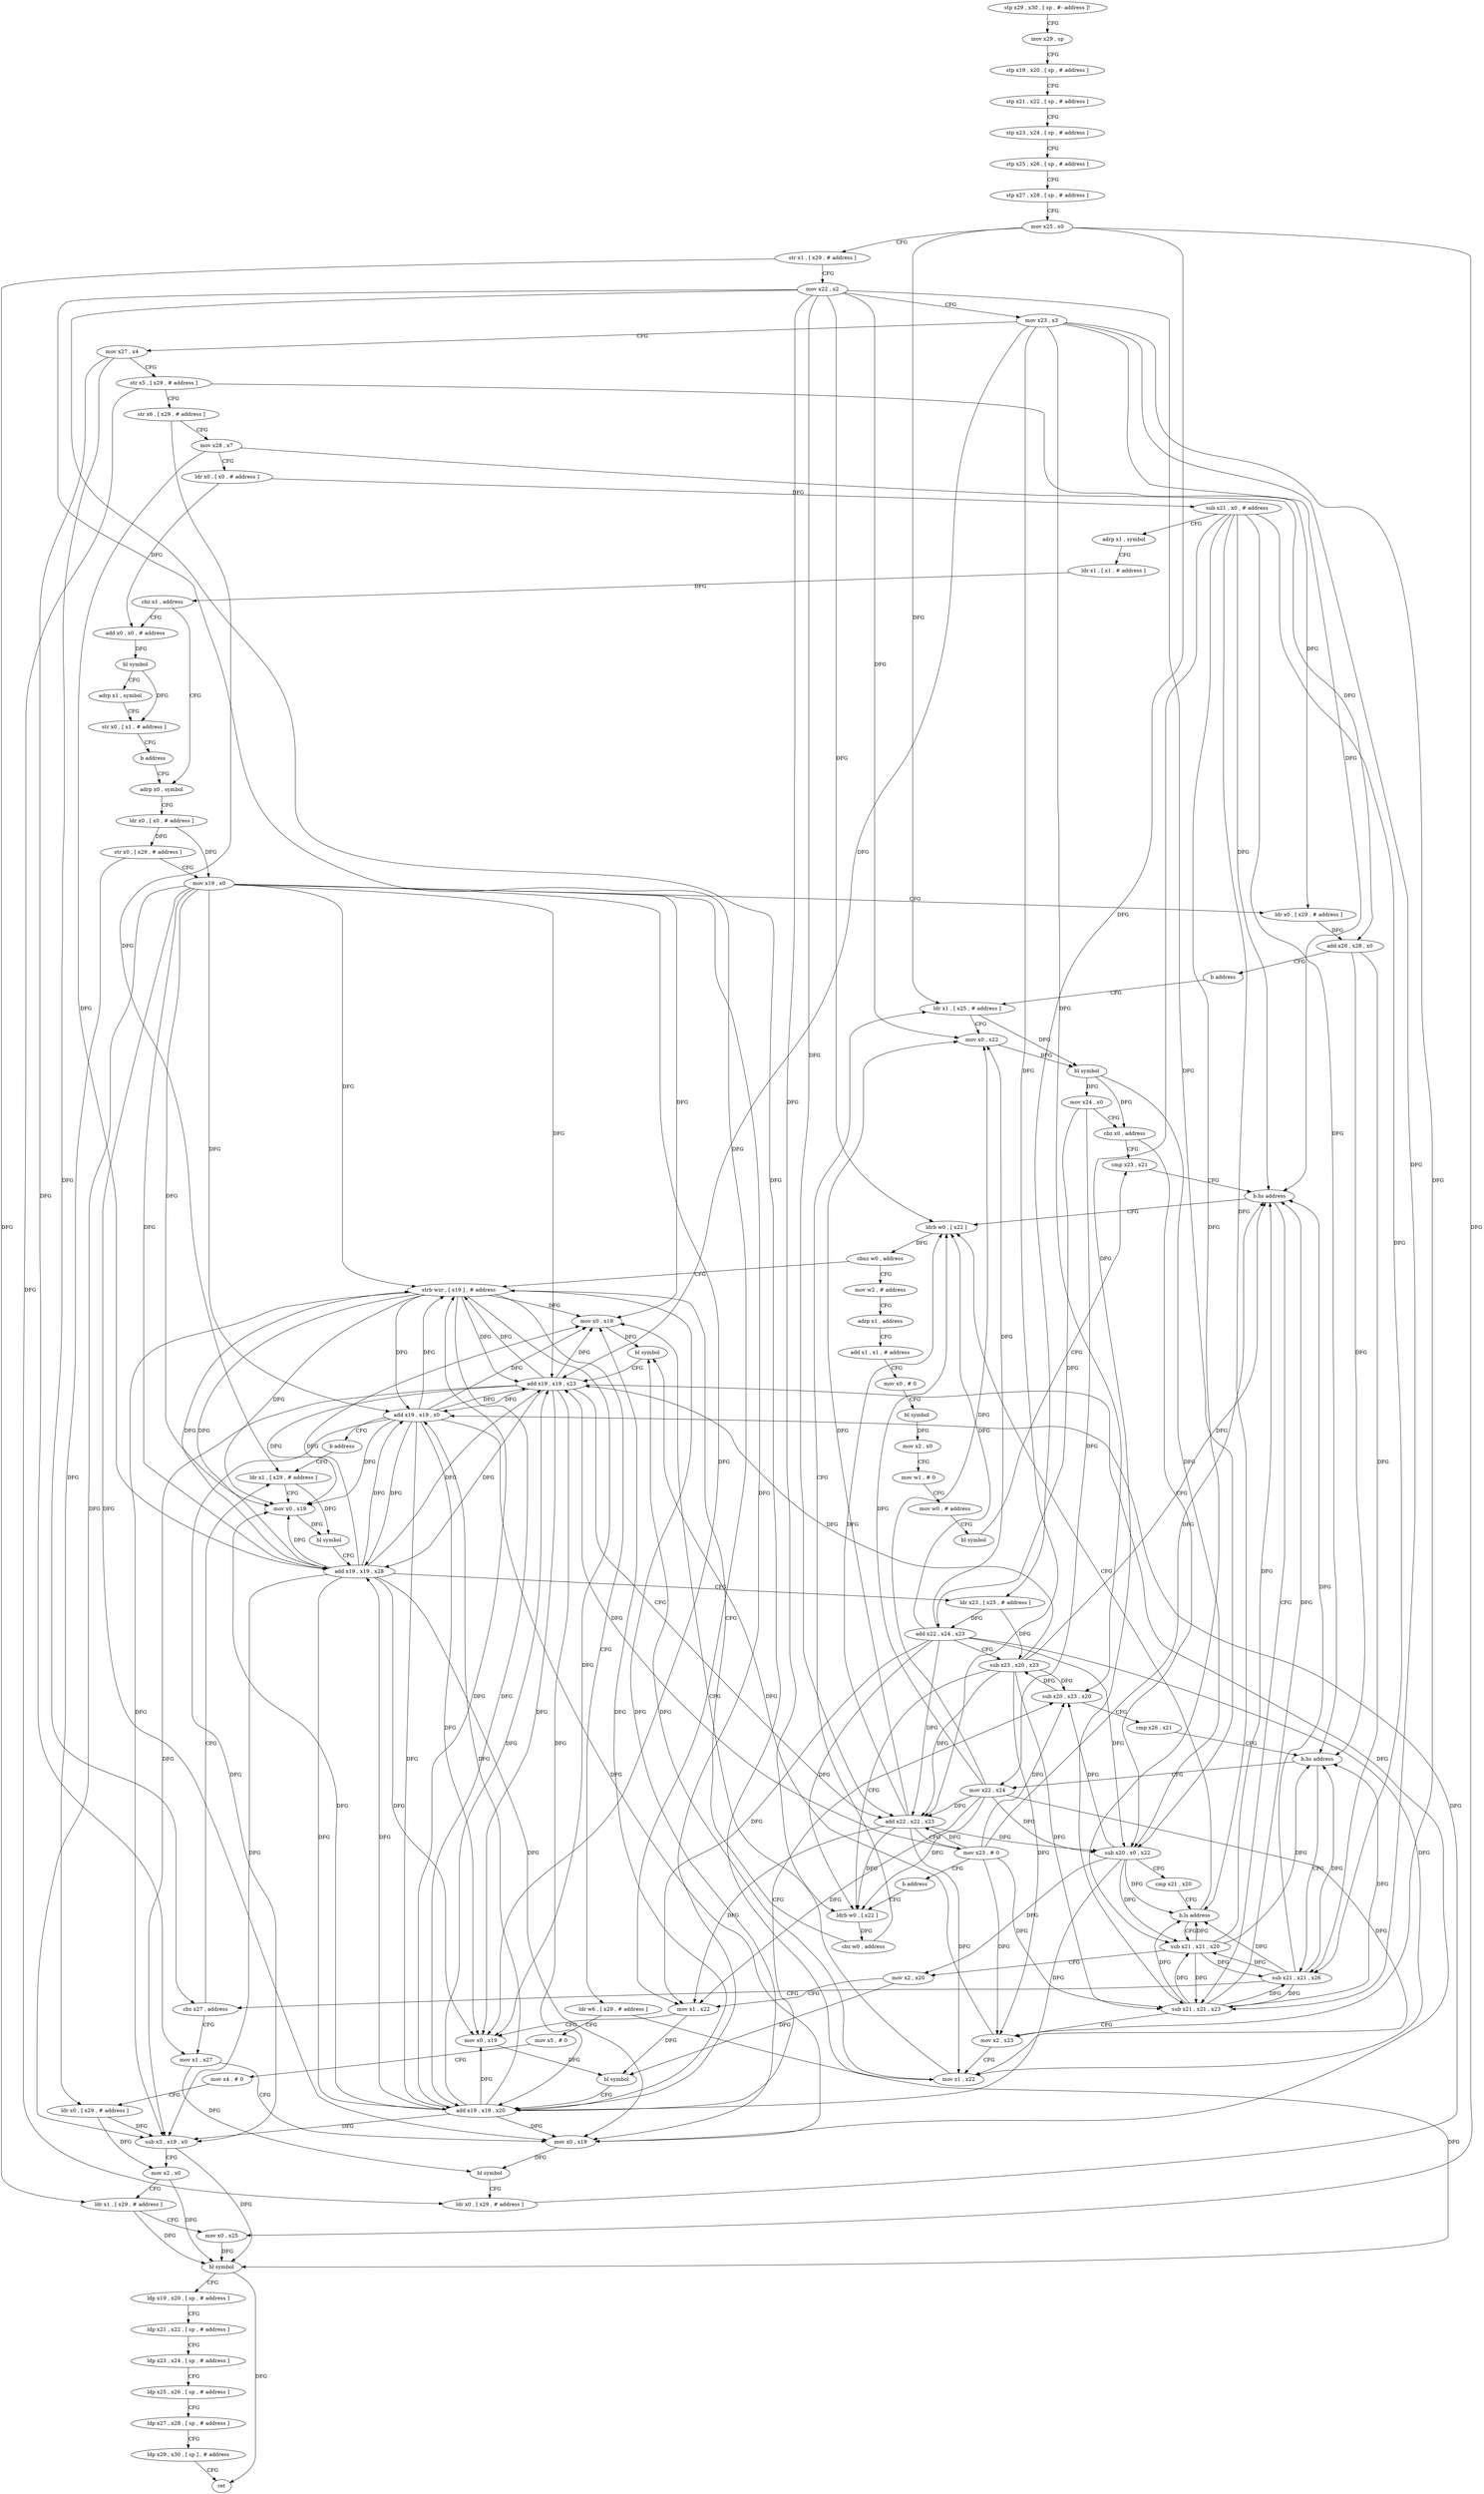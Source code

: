 digraph "func" {
"4213476" [label = "stp x29 , x30 , [ sp , #- address ]!" ]
"4213480" [label = "mov x29 , sp" ]
"4213484" [label = "stp x19 , x20 , [ sp , # address ]" ]
"4213488" [label = "stp x21 , x22 , [ sp , # address ]" ]
"4213492" [label = "stp x23 , x24 , [ sp , # address ]" ]
"4213496" [label = "stp x25 , x26 , [ sp , # address ]" ]
"4213500" [label = "stp x27 , x28 , [ sp , # address ]" ]
"4213504" [label = "mov x25 , x0" ]
"4213508" [label = "str x1 , [ x29 , # address ]" ]
"4213512" [label = "mov x22 , x2" ]
"4213516" [label = "mov x23 , x3" ]
"4213520" [label = "mov x27 , x4" ]
"4213524" [label = "str x5 , [ x29 , # address ]" ]
"4213528" [label = "str x6 , [ x29 , # address ]" ]
"4213532" [label = "mov x28 , x7" ]
"4213536" [label = "ldr x0 , [ x0 , # address ]" ]
"4213540" [label = "sub x21 , x0 , # address" ]
"4213544" [label = "adrp x1 , symbol" ]
"4213548" [label = "ldr x1 , [ x1 , # address ]" ]
"4213552" [label = "cbz x1 , address" ]
"4213584" [label = "add x0 , x0 , # address" ]
"4213556" [label = "adrp x0 , symbol" ]
"4213588" [label = "bl symbol" ]
"4213592" [label = "adrp x1 , symbol" ]
"4213596" [label = "str x0 , [ x1 , # address ]" ]
"4213600" [label = "b address" ]
"4213560" [label = "ldr x0 , [ x0 , # address ]" ]
"4213564" [label = "str x0 , [ x29 , # address ]" ]
"4213568" [label = "mov x19 , x0" ]
"4213572" [label = "ldr x0 , [ x29 , # address ]" ]
"4213576" [label = "add x26 , x28 , x0" ]
"4213580" [label = "b address" ]
"4213640" [label = "ldr x1 , [ x25 , # address ]" ]
"4213644" [label = "mov x0 , x22" ]
"4213648" [label = "bl symbol" ]
"4213652" [label = "mov x24 , x0" ]
"4213656" [label = "cbz x0 , address" ]
"4213856" [label = "cmp x23 , x21" ]
"4213660" [label = "sub x20 , x0 , x22" ]
"4213860" [label = "b.hs address" ]
"4213744" [label = "ldrb w0 , [ x22 ]" ]
"4213864" [label = "sub x21 , x21 , x23" ]
"4213664" [label = "cmp x21 , x20" ]
"4213668" [label = "b.ls address" ]
"4213672" [label = "sub x21 , x21 , x20" ]
"4213748" [label = "cbnz w0 , address" ]
"4213820" [label = "mov w2 , # address" ]
"4213752" [label = "strb wzr , [ x19 ] , # address" ]
"4213868" [label = "mov x2 , x23" ]
"4213872" [label = "mov x1 , x22" ]
"4213876" [label = "mov x0 , x19" ]
"4213880" [label = "bl symbol" ]
"4213884" [label = "add x19 , x19 , x23" ]
"4213888" [label = "add x22 , x22 , x23" ]
"4213892" [label = "mov x23 , # 0" ]
"4213896" [label = "b address" ]
"4213632" [label = "ldrb w0 , [ x22 ]" ]
"4213676" [label = "mov x2 , x20" ]
"4213680" [label = "mov x1 , x22" ]
"4213684" [label = "mov x0 , x19" ]
"4213688" [label = "bl symbol" ]
"4213692" [label = "add x19 , x19 , x20" ]
"4213696" [label = "sub x20 , x23 , x20" ]
"4213700" [label = "cmp x26 , x21" ]
"4213704" [label = "b.hs address" ]
"4213740" [label = "mov x22 , x24" ]
"4213708" [label = "sub x21 , x21 , x26" ]
"4213824" [label = "adrp x1 , address" ]
"4213828" [label = "add x1 , x1 , # address" ]
"4213832" [label = "mov x0 , # 0" ]
"4213836" [label = "bl symbol" ]
"4213840" [label = "mov x2 , x0" ]
"4213844" [label = "mov w1 , # 0" ]
"4213848" [label = "mov w0 , # address" ]
"4213852" [label = "bl symbol" ]
"4213756" [label = "ldr w6 , [ x29 , # address ]" ]
"4213760" [label = "mov x5 , # 0" ]
"4213764" [label = "mov x4 , # 0" ]
"4213768" [label = "ldr x0 , [ x29 , # address ]" ]
"4213772" [label = "sub x3 , x19 , x0" ]
"4213776" [label = "mov x2 , x0" ]
"4213780" [label = "ldr x1 , [ x29 , # address ]" ]
"4213784" [label = "mov x0 , x25" ]
"4213788" [label = "bl symbol" ]
"4213792" [label = "ldp x19 , x20 , [ sp , # address ]" ]
"4213796" [label = "ldp x21 , x22 , [ sp , # address ]" ]
"4213800" [label = "ldp x23 , x24 , [ sp , # address ]" ]
"4213804" [label = "ldp x25 , x26 , [ sp , # address ]" ]
"4213808" [label = "ldp x27 , x28 , [ sp , # address ]" ]
"4213812" [label = "ldp x29 , x30 , [ sp ] , # address" ]
"4213816" [label = "ret" ]
"4213636" [label = "cbz w0 , address" ]
"4213712" [label = "cbz x27 , address" ]
"4213604" [label = "ldr x1 , [ x29 , # address ]" ]
"4213716" [label = "mov x1 , x27" ]
"4213608" [label = "mov x0 , x19" ]
"4213612" [label = "bl symbol" ]
"4213616" [label = "add x19 , x19 , x28" ]
"4213620" [label = "ldr x23 , [ x25 , # address ]" ]
"4213624" [label = "add x22 , x24 , x23" ]
"4213628" [label = "sub x23 , x20 , x23" ]
"4213720" [label = "mov x0 , x19" ]
"4213724" [label = "bl symbol" ]
"4213728" [label = "ldr x0 , [ x29 , # address ]" ]
"4213732" [label = "add x19 , x19 , x0" ]
"4213736" [label = "b address" ]
"4213476" -> "4213480" [ label = "CFG" ]
"4213480" -> "4213484" [ label = "CFG" ]
"4213484" -> "4213488" [ label = "CFG" ]
"4213488" -> "4213492" [ label = "CFG" ]
"4213492" -> "4213496" [ label = "CFG" ]
"4213496" -> "4213500" [ label = "CFG" ]
"4213500" -> "4213504" [ label = "CFG" ]
"4213504" -> "4213508" [ label = "CFG" ]
"4213504" -> "4213640" [ label = "DFG" ]
"4213504" -> "4213784" [ label = "DFG" ]
"4213504" -> "4213620" [ label = "DFG" ]
"4213508" -> "4213512" [ label = "CFG" ]
"4213508" -> "4213780" [ label = "DFG" ]
"4213512" -> "4213516" [ label = "CFG" ]
"4213512" -> "4213644" [ label = "DFG" ]
"4213512" -> "4213660" [ label = "DFG" ]
"4213512" -> "4213744" [ label = "DFG" ]
"4213512" -> "4213872" [ label = "DFG" ]
"4213512" -> "4213888" [ label = "DFG" ]
"4213512" -> "4213680" [ label = "DFG" ]
"4213512" -> "4213632" [ label = "DFG" ]
"4213516" -> "4213520" [ label = "CFG" ]
"4213516" -> "4213860" [ label = "DFG" ]
"4213516" -> "4213864" [ label = "DFG" ]
"4213516" -> "4213868" [ label = "DFG" ]
"4213516" -> "4213884" [ label = "DFG" ]
"4213516" -> "4213888" [ label = "DFG" ]
"4213516" -> "4213696" [ label = "DFG" ]
"4213520" -> "4213524" [ label = "CFG" ]
"4213520" -> "4213712" [ label = "DFG" ]
"4213520" -> "4213716" [ label = "DFG" ]
"4213524" -> "4213528" [ label = "CFG" ]
"4213524" -> "4213572" [ label = "DFG" ]
"4213524" -> "4213728" [ label = "DFG" ]
"4213528" -> "4213532" [ label = "CFG" ]
"4213528" -> "4213604" [ label = "DFG" ]
"4213532" -> "4213536" [ label = "CFG" ]
"4213532" -> "4213576" [ label = "DFG" ]
"4213532" -> "4213616" [ label = "DFG" ]
"4213536" -> "4213540" [ label = "DFG" ]
"4213536" -> "4213584" [ label = "DFG" ]
"4213540" -> "4213544" [ label = "CFG" ]
"4213540" -> "4213860" [ label = "DFG" ]
"4213540" -> "4213668" [ label = "DFG" ]
"4213540" -> "4213864" [ label = "DFG" ]
"4213540" -> "4213672" [ label = "DFG" ]
"4213540" -> "4213704" [ label = "DFG" ]
"4213540" -> "4213708" [ label = "DFG" ]
"4213544" -> "4213548" [ label = "CFG" ]
"4213548" -> "4213552" [ label = "DFG" ]
"4213552" -> "4213584" [ label = "CFG" ]
"4213552" -> "4213556" [ label = "CFG" ]
"4213584" -> "4213588" [ label = "DFG" ]
"4213556" -> "4213560" [ label = "CFG" ]
"4213588" -> "4213592" [ label = "CFG" ]
"4213588" -> "4213596" [ label = "DFG" ]
"4213592" -> "4213596" [ label = "CFG" ]
"4213596" -> "4213600" [ label = "CFG" ]
"4213600" -> "4213556" [ label = "CFG" ]
"4213560" -> "4213564" [ label = "DFG" ]
"4213560" -> "4213568" [ label = "DFG" ]
"4213564" -> "4213568" [ label = "CFG" ]
"4213564" -> "4213768" [ label = "DFG" ]
"4213568" -> "4213572" [ label = "CFG" ]
"4213568" -> "4213876" [ label = "DFG" ]
"4213568" -> "4213884" [ label = "DFG" ]
"4213568" -> "4213684" [ label = "DFG" ]
"4213568" -> "4213692" [ label = "DFG" ]
"4213568" -> "4213752" [ label = "DFG" ]
"4213568" -> "4213772" [ label = "DFG" ]
"4213568" -> "4213608" [ label = "DFG" ]
"4213568" -> "4213616" [ label = "DFG" ]
"4213568" -> "4213720" [ label = "DFG" ]
"4213568" -> "4213732" [ label = "DFG" ]
"4213572" -> "4213576" [ label = "DFG" ]
"4213576" -> "4213580" [ label = "CFG" ]
"4213576" -> "4213704" [ label = "DFG" ]
"4213576" -> "4213708" [ label = "DFG" ]
"4213580" -> "4213640" [ label = "CFG" ]
"4213640" -> "4213644" [ label = "CFG" ]
"4213640" -> "4213648" [ label = "DFG" ]
"4213644" -> "4213648" [ label = "DFG" ]
"4213648" -> "4213652" [ label = "DFG" ]
"4213648" -> "4213656" [ label = "DFG" ]
"4213648" -> "4213660" [ label = "DFG" ]
"4213652" -> "4213656" [ label = "CFG" ]
"4213652" -> "4213740" [ label = "DFG" ]
"4213652" -> "4213624" [ label = "DFG" ]
"4213656" -> "4213856" [ label = "CFG" ]
"4213656" -> "4213660" [ label = "CFG" ]
"4213856" -> "4213860" [ label = "CFG" ]
"4213660" -> "4213664" [ label = "CFG" ]
"4213660" -> "4213668" [ label = "DFG" ]
"4213660" -> "4213672" [ label = "DFG" ]
"4213660" -> "4213676" [ label = "DFG" ]
"4213660" -> "4213692" [ label = "DFG" ]
"4213660" -> "4213696" [ label = "DFG" ]
"4213860" -> "4213744" [ label = "CFG" ]
"4213860" -> "4213864" [ label = "CFG" ]
"4213744" -> "4213748" [ label = "DFG" ]
"4213864" -> "4213868" [ label = "CFG" ]
"4213864" -> "4213860" [ label = "DFG" ]
"4213864" -> "4213668" [ label = "DFG" ]
"4213864" -> "4213672" [ label = "DFG" ]
"4213864" -> "4213704" [ label = "DFG" ]
"4213864" -> "4213708" [ label = "DFG" ]
"4213664" -> "4213668" [ label = "CFG" ]
"4213668" -> "4213744" [ label = "CFG" ]
"4213668" -> "4213672" [ label = "CFG" ]
"4213672" -> "4213676" [ label = "CFG" ]
"4213672" -> "4213860" [ label = "DFG" ]
"4213672" -> "4213668" [ label = "DFG" ]
"4213672" -> "4213864" [ label = "DFG" ]
"4213672" -> "4213704" [ label = "DFG" ]
"4213672" -> "4213708" [ label = "DFG" ]
"4213748" -> "4213820" [ label = "CFG" ]
"4213748" -> "4213752" [ label = "CFG" ]
"4213820" -> "4213824" [ label = "CFG" ]
"4213752" -> "4213756" [ label = "CFG" ]
"4213752" -> "4213876" [ label = "DFG" ]
"4213752" -> "4213684" [ label = "DFG" ]
"4213752" -> "4213884" [ label = "DFG" ]
"4213752" -> "4213692" [ label = "DFG" ]
"4213752" -> "4213772" [ label = "DFG" ]
"4213752" -> "4213608" [ label = "DFG" ]
"4213752" -> "4213616" [ label = "DFG" ]
"4213752" -> "4213720" [ label = "DFG" ]
"4213752" -> "4213732" [ label = "DFG" ]
"4213868" -> "4213872" [ label = "CFG" ]
"4213868" -> "4213880" [ label = "DFG" ]
"4213872" -> "4213876" [ label = "CFG" ]
"4213872" -> "4213880" [ label = "DFG" ]
"4213876" -> "4213880" [ label = "DFG" ]
"4213880" -> "4213884" [ label = "CFG" ]
"4213884" -> "4213888" [ label = "CFG" ]
"4213884" -> "4213876" [ label = "DFG" ]
"4213884" -> "4213684" [ label = "DFG" ]
"4213884" -> "4213692" [ label = "DFG" ]
"4213884" -> "4213752" [ label = "DFG" ]
"4213884" -> "4213772" [ label = "DFG" ]
"4213884" -> "4213608" [ label = "DFG" ]
"4213884" -> "4213616" [ label = "DFG" ]
"4213884" -> "4213720" [ label = "DFG" ]
"4213884" -> "4213732" [ label = "DFG" ]
"4213888" -> "4213892" [ label = "CFG" ]
"4213888" -> "4213644" [ label = "DFG" ]
"4213888" -> "4213660" [ label = "DFG" ]
"4213888" -> "4213744" [ label = "DFG" ]
"4213888" -> "4213872" [ label = "DFG" ]
"4213888" -> "4213680" [ label = "DFG" ]
"4213888" -> "4213632" [ label = "DFG" ]
"4213892" -> "4213896" [ label = "CFG" ]
"4213892" -> "4213864" [ label = "DFG" ]
"4213892" -> "4213868" [ label = "DFG" ]
"4213892" -> "4213884" [ label = "DFG" ]
"4213892" -> "4213888" [ label = "DFG" ]
"4213892" -> "4213860" [ label = "DFG" ]
"4213892" -> "4213696" [ label = "DFG" ]
"4213896" -> "4213632" [ label = "CFG" ]
"4213632" -> "4213636" [ label = "DFG" ]
"4213676" -> "4213680" [ label = "CFG" ]
"4213676" -> "4213688" [ label = "DFG" ]
"4213680" -> "4213684" [ label = "CFG" ]
"4213680" -> "4213688" [ label = "DFG" ]
"4213684" -> "4213688" [ label = "DFG" ]
"4213688" -> "4213692" [ label = "CFG" ]
"4213692" -> "4213696" [ label = "CFG" ]
"4213692" -> "4213876" [ label = "DFG" ]
"4213692" -> "4213684" [ label = "DFG" ]
"4213692" -> "4213884" [ label = "DFG" ]
"4213692" -> "4213752" [ label = "DFG" ]
"4213692" -> "4213772" [ label = "DFG" ]
"4213692" -> "4213608" [ label = "DFG" ]
"4213692" -> "4213616" [ label = "DFG" ]
"4213692" -> "4213720" [ label = "DFG" ]
"4213692" -> "4213732" [ label = "DFG" ]
"4213696" -> "4213700" [ label = "CFG" ]
"4213696" -> "4213628" [ label = "DFG" ]
"4213700" -> "4213704" [ label = "CFG" ]
"4213704" -> "4213740" [ label = "CFG" ]
"4213704" -> "4213708" [ label = "CFG" ]
"4213740" -> "4213744" [ label = "DFG" ]
"4213740" -> "4213644" [ label = "DFG" ]
"4213740" -> "4213660" [ label = "DFG" ]
"4213740" -> "4213872" [ label = "DFG" ]
"4213740" -> "4213680" [ label = "DFG" ]
"4213740" -> "4213632" [ label = "DFG" ]
"4213740" -> "4213888" [ label = "DFG" ]
"4213708" -> "4213712" [ label = "CFG" ]
"4213708" -> "4213860" [ label = "DFG" ]
"4213708" -> "4213704" [ label = "DFG" ]
"4213708" -> "4213668" [ label = "DFG" ]
"4213708" -> "4213864" [ label = "DFG" ]
"4213708" -> "4213672" [ label = "DFG" ]
"4213824" -> "4213828" [ label = "CFG" ]
"4213828" -> "4213832" [ label = "CFG" ]
"4213832" -> "4213836" [ label = "CFG" ]
"4213836" -> "4213840" [ label = "DFG" ]
"4213840" -> "4213844" [ label = "CFG" ]
"4213844" -> "4213848" [ label = "CFG" ]
"4213848" -> "4213852" [ label = "CFG" ]
"4213852" -> "4213856" [ label = "CFG" ]
"4213756" -> "4213760" [ label = "CFG" ]
"4213756" -> "4213788" [ label = "DFG" ]
"4213760" -> "4213764" [ label = "CFG" ]
"4213764" -> "4213768" [ label = "CFG" ]
"4213768" -> "4213772" [ label = "DFG" ]
"4213768" -> "4213776" [ label = "DFG" ]
"4213772" -> "4213776" [ label = "CFG" ]
"4213772" -> "4213788" [ label = "DFG" ]
"4213776" -> "4213780" [ label = "CFG" ]
"4213776" -> "4213788" [ label = "DFG" ]
"4213780" -> "4213784" [ label = "CFG" ]
"4213780" -> "4213788" [ label = "DFG" ]
"4213784" -> "4213788" [ label = "DFG" ]
"4213788" -> "4213792" [ label = "CFG" ]
"4213788" -> "4213816" [ label = "DFG" ]
"4213792" -> "4213796" [ label = "CFG" ]
"4213796" -> "4213800" [ label = "CFG" ]
"4213800" -> "4213804" [ label = "CFG" ]
"4213804" -> "4213808" [ label = "CFG" ]
"4213808" -> "4213812" [ label = "CFG" ]
"4213812" -> "4213816" [ label = "CFG" ]
"4213636" -> "4213752" [ label = "CFG" ]
"4213636" -> "4213640" [ label = "CFG" ]
"4213712" -> "4213604" [ label = "CFG" ]
"4213712" -> "4213716" [ label = "CFG" ]
"4213604" -> "4213608" [ label = "CFG" ]
"4213604" -> "4213612" [ label = "DFG" ]
"4213716" -> "4213720" [ label = "CFG" ]
"4213716" -> "4213724" [ label = "DFG" ]
"4213608" -> "4213612" [ label = "DFG" ]
"4213612" -> "4213616" [ label = "CFG" ]
"4213616" -> "4213620" [ label = "CFG" ]
"4213616" -> "4213876" [ label = "DFG" ]
"4213616" -> "4213684" [ label = "DFG" ]
"4213616" -> "4213752" [ label = "DFG" ]
"4213616" -> "4213608" [ label = "DFG" ]
"4213616" -> "4213884" [ label = "DFG" ]
"4213616" -> "4213692" [ label = "DFG" ]
"4213616" -> "4213772" [ label = "DFG" ]
"4213616" -> "4213720" [ label = "DFG" ]
"4213616" -> "4213732" [ label = "DFG" ]
"4213620" -> "4213624" [ label = "DFG" ]
"4213620" -> "4213628" [ label = "DFG" ]
"4213624" -> "4213628" [ label = "CFG" ]
"4213624" -> "4213644" [ label = "DFG" ]
"4213624" -> "4213660" [ label = "DFG" ]
"4213624" -> "4213744" [ label = "DFG" ]
"4213624" -> "4213872" [ label = "DFG" ]
"4213624" -> "4213680" [ label = "DFG" ]
"4213624" -> "4213632" [ label = "DFG" ]
"4213624" -> "4213888" [ label = "DFG" ]
"4213628" -> "4213632" [ label = "CFG" ]
"4213628" -> "4213864" [ label = "DFG" ]
"4213628" -> "4213868" [ label = "DFG" ]
"4213628" -> "4213884" [ label = "DFG" ]
"4213628" -> "4213888" [ label = "DFG" ]
"4213628" -> "4213860" [ label = "DFG" ]
"4213628" -> "4213696" [ label = "DFG" ]
"4213720" -> "4213724" [ label = "DFG" ]
"4213724" -> "4213728" [ label = "CFG" ]
"4213728" -> "4213732" [ label = "DFG" ]
"4213732" -> "4213736" [ label = "CFG" ]
"4213732" -> "4213876" [ label = "DFG" ]
"4213732" -> "4213684" [ label = "DFG" ]
"4213732" -> "4213752" [ label = "DFG" ]
"4213732" -> "4213608" [ label = "DFG" ]
"4213732" -> "4213720" [ label = "DFG" ]
"4213732" -> "4213884" [ label = "DFG" ]
"4213732" -> "4213692" [ label = "DFG" ]
"4213732" -> "4213772" [ label = "DFG" ]
"4213732" -> "4213616" [ label = "DFG" ]
"4213736" -> "4213604" [ label = "CFG" ]
}
